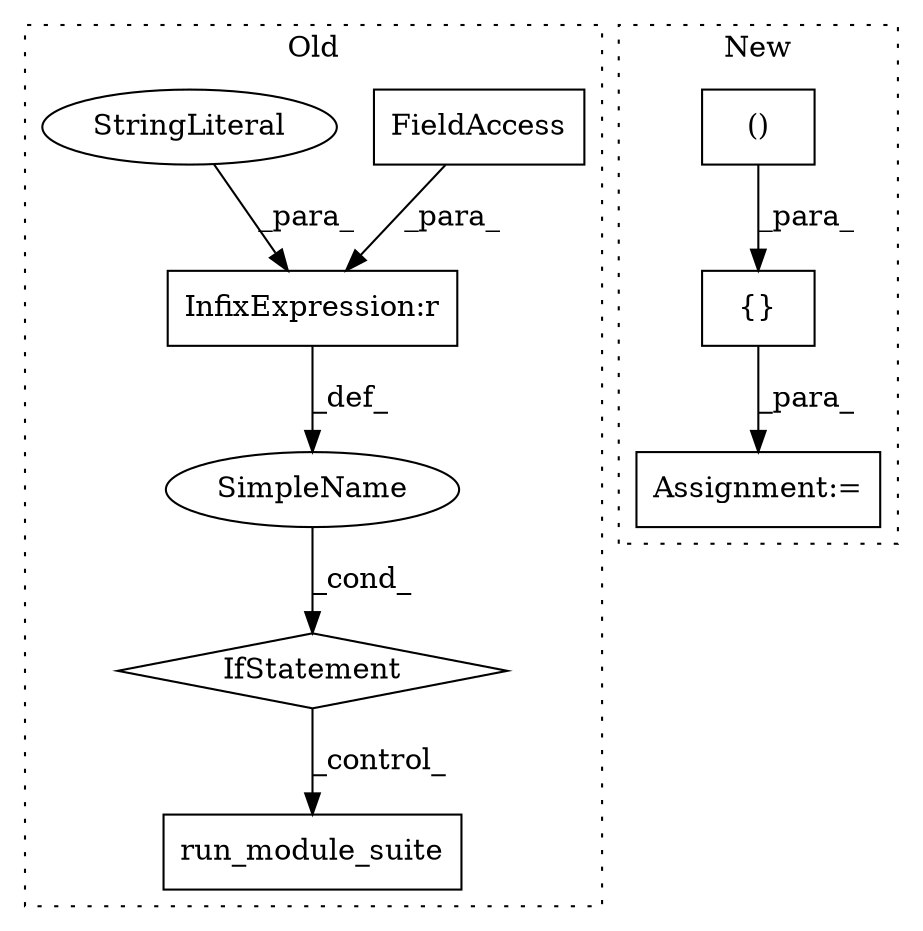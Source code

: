 digraph G {
subgraph cluster0 {
1 [label="run_module_suite" a="32" s="17178" l="18" shape="box"];
3 [label="InfixExpression:r" a="27" s="17154" l="4" shape="box"];
4 [label="FieldAccess" a="22" s="17146" l="8" shape="box"];
5 [label="SimpleName" a="42" s="" l="" shape="ellipse"];
6 [label="IfStatement" a="25" s="17142,17168" l="4,2" shape="diamond"];
8 [label="StringLiteral" a="45" s="17158" l="10" shape="ellipse"];
label = "Old";
style="dotted";
}
subgraph cluster1 {
2 [label="{}" a="4" s="2283,2330" l="6,2" shape="box"];
7 [label="Assignment:=" a="7" s="2254" l="1" shape="box"];
9 [label="()" a="106" s="2289" l="17" shape="box"];
label = "New";
style="dotted";
}
2 -> 7 [label="_para_"];
3 -> 5 [label="_def_"];
4 -> 3 [label="_para_"];
5 -> 6 [label="_cond_"];
6 -> 1 [label="_control_"];
8 -> 3 [label="_para_"];
9 -> 2 [label="_para_"];
}